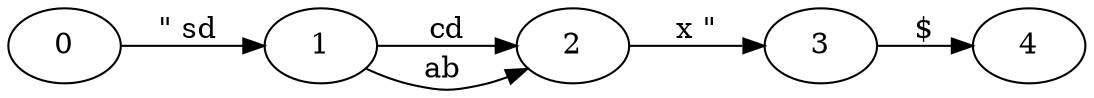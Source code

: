 digraph g
{
rankdir = LR
0 -> 1 [label="\" sd "]
1 -> 2 [label=" cd "]
1 -> 2 [label=" ab  "]
2 -> 3 [label=" x \" "]
3 -> 4 [label="$"]
}
